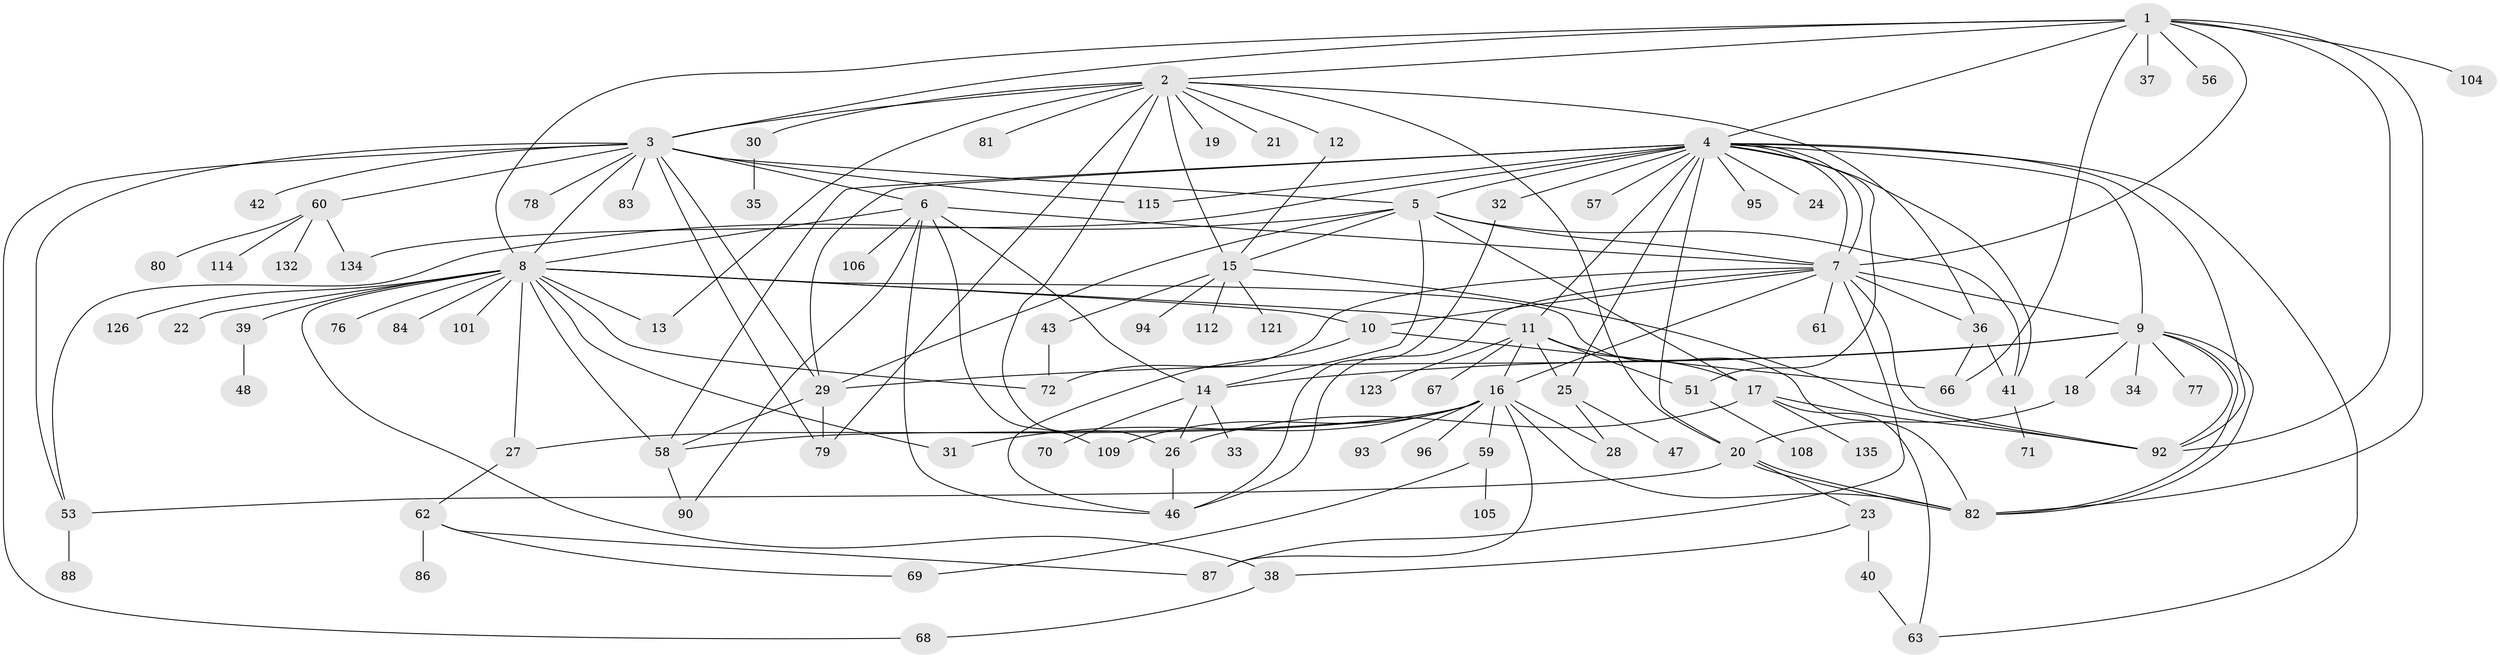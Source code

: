 // original degree distribution, {11: 0.014492753623188406, 18: 0.007246376811594203, 14: 0.021739130434782608, 21: 0.007246376811594203, 9: 0.014492753623188406, 8: 0.021739130434782608, 4: 0.10144927536231885, 2: 0.18115942028985507, 6: 0.021739130434782608, 12: 0.007246376811594203, 1: 0.4492753623188406, 7: 0.014492753623188406, 5: 0.028985507246376812, 3: 0.10869565217391304}
// Generated by graph-tools (version 1.1) at 2025/17/03/04/25 18:17:59]
// undirected, 96 vertices, 165 edges
graph export_dot {
graph [start="1"]
  node [color=gray90,style=filled];
  1;
  2 [super="+73+122+117+113"];
  3;
  4;
  5;
  6;
  7;
  8 [super="+55+64+107+125+124+49"];
  9 [super="+99+111"];
  10;
  11 [super="+65+50"];
  12;
  13;
  14;
  15;
  16;
  17;
  18;
  19;
  20 [super="+130+119+138"];
  21;
  22;
  23 [super="+116+85"];
  24;
  25;
  26;
  27;
  28;
  29 [super="+100+75+91"];
  30;
  31;
  32 [super="+52"];
  33;
  34;
  35;
  36 [super="+118+44"];
  37;
  38;
  39;
  40;
  41;
  42;
  43;
  46;
  47;
  48;
  51;
  53;
  56;
  57;
  58;
  59 [super="+74"];
  60;
  61;
  62;
  63 [super="+98"];
  66;
  67;
  68;
  69;
  70;
  71;
  72;
  76;
  77;
  78;
  79 [super="+97"];
  80;
  81;
  82 [super="+127"];
  83;
  84;
  86;
  87 [super="+102+110"];
  88;
  90;
  92 [super="+120"];
  93 [super="+103"];
  94;
  95;
  96;
  101;
  104;
  105;
  106;
  108;
  109;
  112;
  114;
  115;
  121;
  123;
  126;
  132;
  134;
  135;
  1 -- 2;
  1 -- 3;
  1 -- 4;
  1 -- 7;
  1 -- 37;
  1 -- 56;
  1 -- 66;
  1 -- 82;
  1 -- 104;
  1 -- 92;
  1 -- 8;
  2 -- 3;
  2 -- 12;
  2 -- 13;
  2 -- 15;
  2 -- 19;
  2 -- 21;
  2 -- 26;
  2 -- 30;
  2 -- 79;
  2 -- 81;
  2 -- 20;
  2 -- 36;
  3 -- 5;
  3 -- 6;
  3 -- 8;
  3 -- 29;
  3 -- 42;
  3 -- 53;
  3 -- 60;
  3 -- 68;
  3 -- 78;
  3 -- 83;
  3 -- 115;
  3 -- 79;
  4 -- 5;
  4 -- 7;
  4 -- 7;
  4 -- 11;
  4 -- 20;
  4 -- 24;
  4 -- 25;
  4 -- 29;
  4 -- 32 [weight=2];
  4 -- 41;
  4 -- 51;
  4 -- 57;
  4 -- 58;
  4 -- 63;
  4 -- 95;
  4 -- 115;
  4 -- 134;
  4 -- 92;
  4 -- 9;
  5 -- 7;
  5 -- 14;
  5 -- 15;
  5 -- 17;
  5 -- 29;
  5 -- 41;
  5 -- 53;
  6 -- 7;
  6 -- 14;
  6 -- 46;
  6 -- 90;
  6 -- 106;
  6 -- 109;
  6 -- 8;
  7 -- 9;
  7 -- 10;
  7 -- 16;
  7 -- 36;
  7 -- 46;
  7 -- 61;
  7 -- 72;
  7 -- 92;
  7 -- 87;
  8 -- 13;
  8 -- 22;
  8 -- 39;
  8 -- 58;
  8 -- 72;
  8 -- 76;
  8 -- 84;
  8 -- 101;
  8 -- 126;
  8 -- 10;
  8 -- 82;
  8 -- 31;
  8 -- 27;
  8 -- 38;
  8 -- 11;
  9 -- 14;
  9 -- 18;
  9 -- 34;
  9 -- 77;
  9 -- 82;
  9 -- 82;
  9 -- 92;
  9 -- 29;
  10 -- 46;
  10 -- 66;
  11 -- 17;
  11 -- 16;
  11 -- 67;
  11 -- 51;
  11 -- 25;
  11 -- 123;
  12 -- 15;
  14 -- 26;
  14 -- 33;
  14 -- 70;
  15 -- 43;
  15 -- 94;
  15 -- 112;
  15 -- 121;
  15 -- 92;
  16 -- 27;
  16 -- 28;
  16 -- 31;
  16 -- 58;
  16 -- 59;
  16 -- 82;
  16 -- 87;
  16 -- 93;
  16 -- 96;
  16 -- 109;
  17 -- 26;
  17 -- 63;
  17 -- 135;
  17 -- 92;
  18 -- 20;
  20 -- 23;
  20 -- 82 [weight=2];
  20 -- 82;
  20 -- 53;
  23 -- 38;
  23 -- 40;
  25 -- 28;
  25 -- 47;
  26 -- 46;
  27 -- 62;
  29 -- 58 [weight=2];
  29 -- 79;
  30 -- 35;
  32 -- 46;
  36 -- 66;
  36 -- 41;
  38 -- 68;
  39 -- 48;
  40 -- 63;
  41 -- 71;
  43 -- 72;
  51 -- 108;
  53 -- 88;
  58 -- 90;
  59 -- 69;
  59 -- 105;
  60 -- 80;
  60 -- 114;
  60 -- 132;
  60 -- 134;
  62 -- 69;
  62 -- 86;
  62 -- 87;
}
